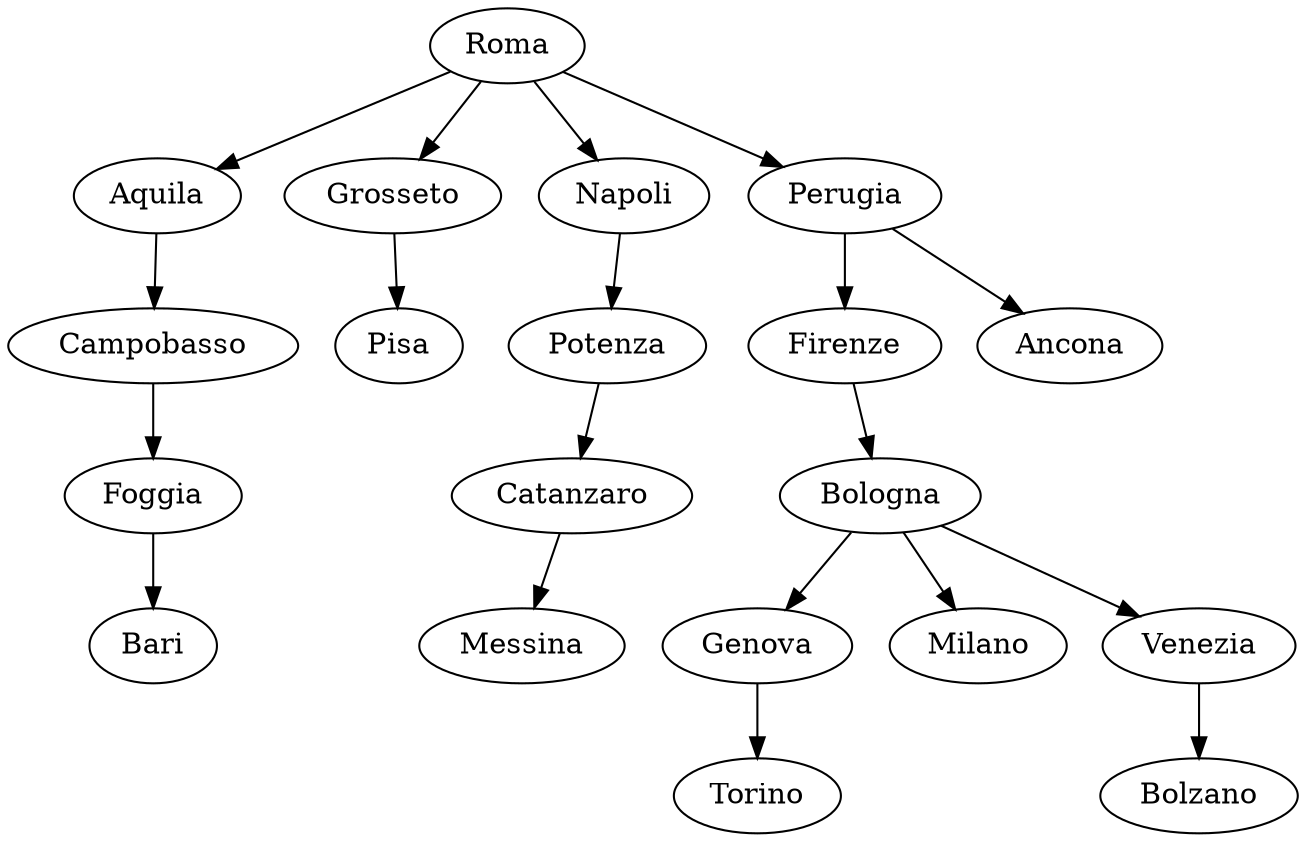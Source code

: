 digraph G {
Aquila -> Campobasso
Bologna -> Genova
Bologna -> Milano
Bologna -> Venezia
Campobasso -> Foggia
Catanzaro -> Messina
Firenze -> Bologna
Foggia -> Bari
Genova -> Torino
Grosseto -> Pisa
Napoli -> Potenza
Perugia -> Firenze
Perugia -> Ancona
Potenza -> Catanzaro
Roma -> Perugia
Roma -> Grosseto
Roma -> Aquila
Roma -> Napoli
Venezia -> Bolzano
}

